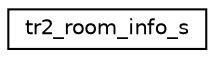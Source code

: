 digraph "Graphical Class Hierarchy"
{
 // INTERACTIVE_SVG=YES
  edge [fontname="Helvetica",fontsize="10",labelfontname="Helvetica",labelfontsize="10"];
  node [fontname="Helvetica",fontsize="10",shape=record];
  rankdir="LR";
  Node1 [label="tr2_room_info_s",height=0.2,width=0.4,color="black", fillcolor="white", style="filled",URL="$_tomb_raider_8h.html#structtr2__room__info__s"];
}
